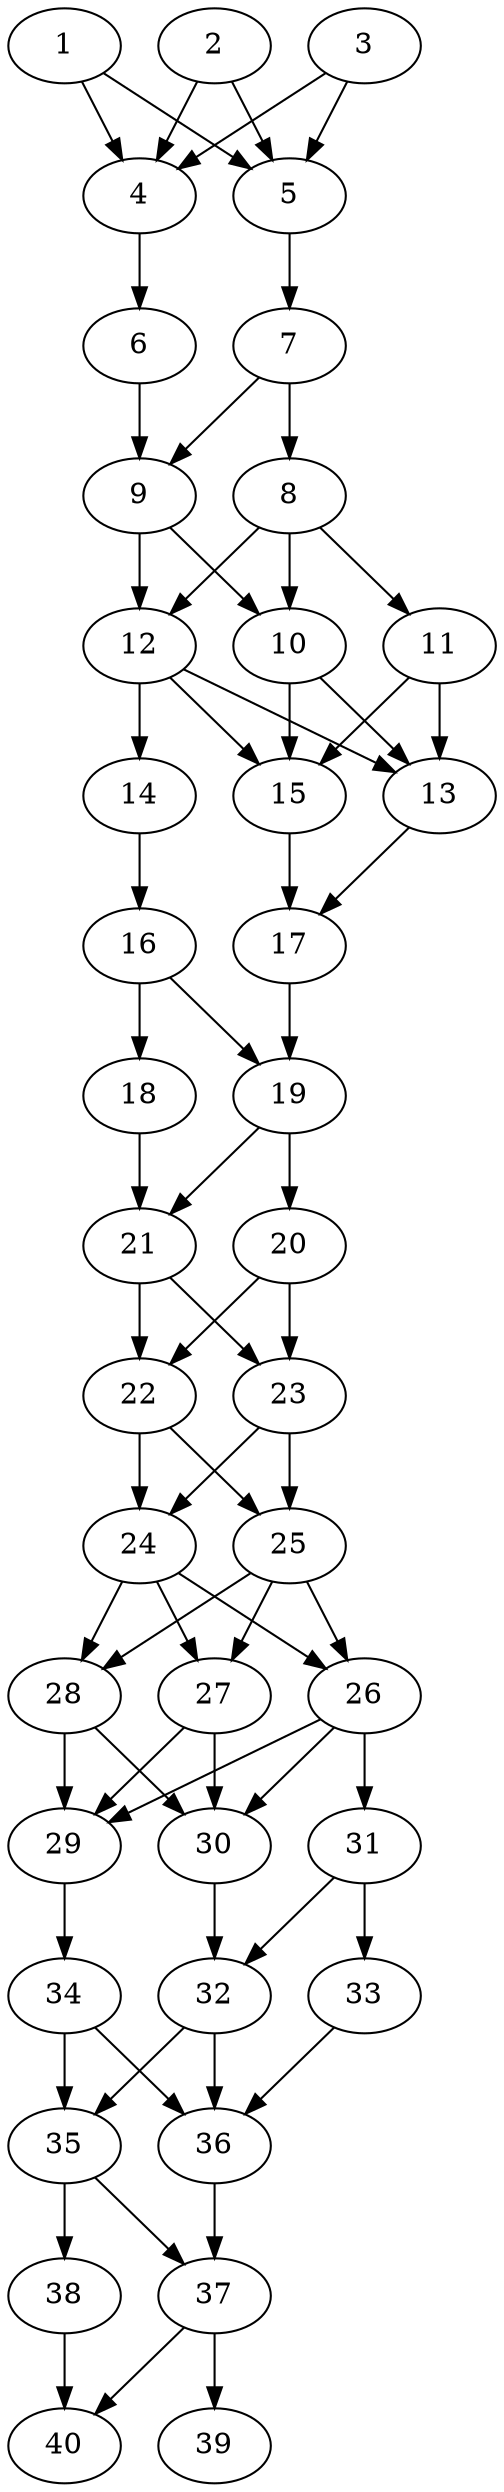 // DAG automatically generated by daggen at Thu Oct  3 14:06:48 2019
// ./daggen --dot -n 40 --ccr 0.5 --fat 0.3 --regular 0.9 --density 0.9 --mindata 5242880 --maxdata 52428800 
digraph G {
  1 [size="64843776", alpha="0.07", expect_size="32421888"] 
  1 -> 4 [size ="32421888"]
  1 -> 5 [size ="32421888"]
  2 [size="44558336", alpha="0.09", expect_size="22279168"] 
  2 -> 4 [size ="22279168"]
  2 -> 5 [size ="22279168"]
  3 [size="30806016", alpha="0.04", expect_size="15403008"] 
  3 -> 4 [size ="15403008"]
  3 -> 5 [size ="15403008"]
  4 [size="101363712", alpha="0.15", expect_size="50681856"] 
  4 -> 6 [size ="50681856"]
  5 [size="78966784", alpha="0.13", expect_size="39483392"] 
  5 -> 7 [size ="39483392"]
  6 [size="98019328", alpha="0.01", expect_size="49009664"] 
  6 -> 9 [size ="49009664"]
  7 [size="66594816", alpha="0.04", expect_size="33297408"] 
  7 -> 8 [size ="33297408"]
  7 -> 9 [size ="33297408"]
  8 [size="93775872", alpha="0.11", expect_size="46887936"] 
  8 -> 10 [size ="46887936"]
  8 -> 11 [size ="46887936"]
  8 -> 12 [size ="46887936"]
  9 [size="17833984", alpha="0.03", expect_size="8916992"] 
  9 -> 10 [size ="8916992"]
  9 -> 12 [size ="8916992"]
  10 [size="76687360", alpha="0.10", expect_size="38343680"] 
  10 -> 13 [size ="38343680"]
  10 -> 15 [size ="38343680"]
  11 [size="88694784", alpha="0.02", expect_size="44347392"] 
  11 -> 13 [size ="44347392"]
  11 -> 15 [size ="44347392"]
  12 [size="26779648", alpha="0.14", expect_size="13389824"] 
  12 -> 13 [size ="13389824"]
  12 -> 14 [size ="13389824"]
  12 -> 15 [size ="13389824"]
  13 [size="69816320", alpha="0.18", expect_size="34908160"] 
  13 -> 17 [size ="34908160"]
  14 [size="90210304", alpha="0.01", expect_size="45105152"] 
  14 -> 16 [size ="45105152"]
  15 [size="67020800", alpha="0.11", expect_size="33510400"] 
  15 -> 17 [size ="33510400"]
  16 [size="31809536", alpha="0.04", expect_size="15904768"] 
  16 -> 18 [size ="15904768"]
  16 -> 19 [size ="15904768"]
  17 [size="38754304", alpha="0.14", expect_size="19377152"] 
  17 -> 19 [size ="19377152"]
  18 [size="57188352", alpha="0.08", expect_size="28594176"] 
  18 -> 21 [size ="28594176"]
  19 [size="12759040", alpha="0.18", expect_size="6379520"] 
  19 -> 20 [size ="6379520"]
  19 -> 21 [size ="6379520"]
  20 [size="28151808", alpha="0.17", expect_size="14075904"] 
  20 -> 22 [size ="14075904"]
  20 -> 23 [size ="14075904"]
  21 [size="73050112", alpha="0.08", expect_size="36525056"] 
  21 -> 22 [size ="36525056"]
  21 -> 23 [size ="36525056"]
  22 [size="84629504", alpha="0.06", expect_size="42314752"] 
  22 -> 24 [size ="42314752"]
  22 -> 25 [size ="42314752"]
  23 [size="55392256", alpha="0.08", expect_size="27696128"] 
  23 -> 24 [size ="27696128"]
  23 -> 25 [size ="27696128"]
  24 [size="46376960", alpha="0.09", expect_size="23188480"] 
  24 -> 26 [size ="23188480"]
  24 -> 27 [size ="23188480"]
  24 -> 28 [size ="23188480"]
  25 [size="50423808", alpha="0.05", expect_size="25211904"] 
  25 -> 26 [size ="25211904"]
  25 -> 27 [size ="25211904"]
  25 -> 28 [size ="25211904"]
  26 [size="101187584", alpha="0.19", expect_size="50593792"] 
  26 -> 29 [size ="50593792"]
  26 -> 30 [size ="50593792"]
  26 -> 31 [size ="50593792"]
  27 [size="25544704", alpha="0.06", expect_size="12772352"] 
  27 -> 29 [size ="12772352"]
  27 -> 30 [size ="12772352"]
  28 [size="93962240", alpha="0.10", expect_size="46981120"] 
  28 -> 29 [size ="46981120"]
  28 -> 30 [size ="46981120"]
  29 [size="38363136", alpha="0.15", expect_size="19181568"] 
  29 -> 34 [size ="19181568"]
  30 [size="29761536", alpha="0.15", expect_size="14880768"] 
  30 -> 32 [size ="14880768"]
  31 [size="16617472", alpha="0.11", expect_size="8308736"] 
  31 -> 32 [size ="8308736"]
  31 -> 33 [size ="8308736"]
  32 [size="53288960", alpha="0.10", expect_size="26644480"] 
  32 -> 35 [size ="26644480"]
  32 -> 36 [size ="26644480"]
  33 [size="79478784", alpha="0.02", expect_size="39739392"] 
  33 -> 36 [size ="39739392"]
  34 [size="21137408", alpha="0.11", expect_size="10568704"] 
  34 -> 35 [size ="10568704"]
  34 -> 36 [size ="10568704"]
  35 [size="63514624", alpha="0.12", expect_size="31757312"] 
  35 -> 37 [size ="31757312"]
  35 -> 38 [size ="31757312"]
  36 [size="86347776", alpha="0.18", expect_size="43173888"] 
  36 -> 37 [size ="43173888"]
  37 [size="82800640", alpha="0.09", expect_size="41400320"] 
  37 -> 39 [size ="41400320"]
  37 -> 40 [size ="41400320"]
  38 [size="14610432", alpha="0.11", expect_size="7305216"] 
  38 -> 40 [size ="7305216"]
  39 [size="59439104", alpha="0.13", expect_size="29719552"] 
  40 [size="35893248", alpha="0.18", expect_size="17946624"] 
}
